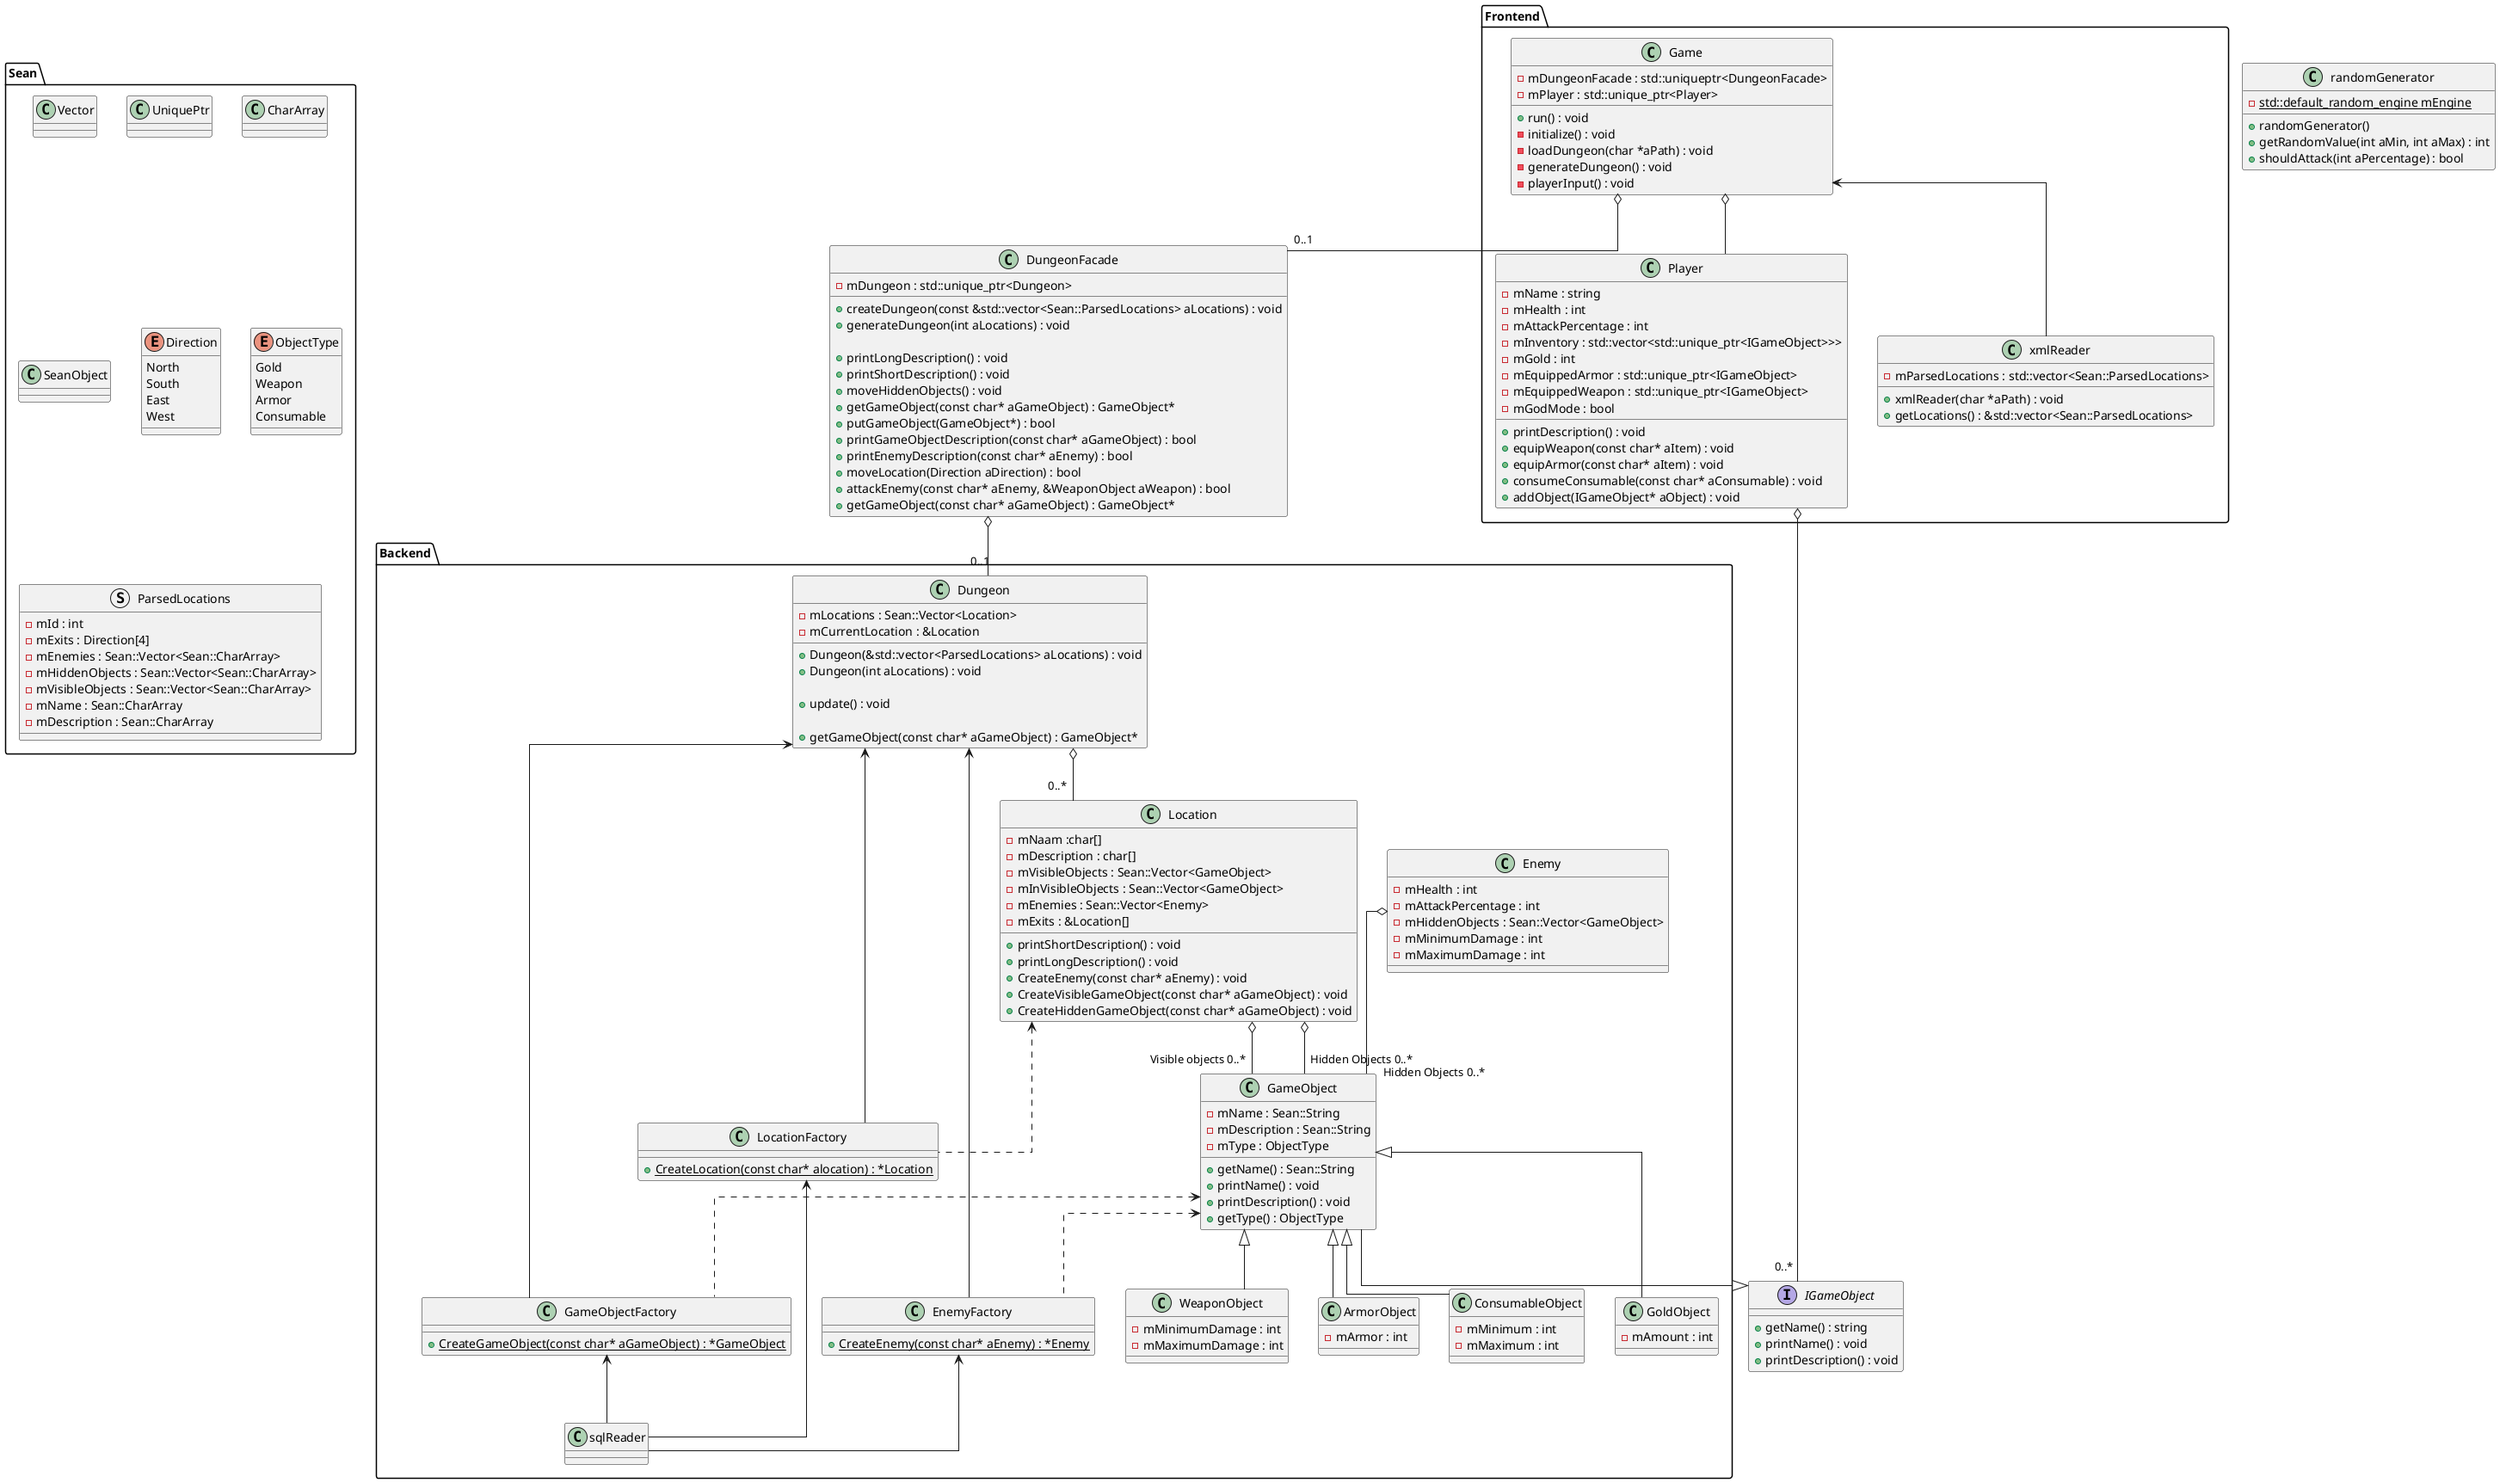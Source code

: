 @startuml classDiagram

' skinparam backgroundColor #1e1e1e
' skinparam classBackgroundColor #2d2d2d
' skinparam classBorderColor White
' skinparam classFontColor White
' skinparam classAttributeIconColor White
' skinparam classArrowColor White
skinparam linetype ortho

package "Sean"{
    class Vector{

    }

    class UniquePtr{}

    class CharArray{}

    class SeanObject{}

    enum Direction{
        North
        South
        East
        West
    }

    enum ObjectType{
        Gold
        Weapon
        Armor
        Consumable
    }

    struct ParsedLocations{
        - mId : int
        - mExits : Direction[4]
        - mEnemies : Sean::Vector<Sean::CharArray>
        - mHiddenObjects : Sean::Vector<Sean::CharArray>
        - mVisibleObjects : Sean::Vector<Sean::CharArray>
        - mName : Sean::CharArray
        - mDescription : Sean::CharArray
    }
}


package "Backend"{

    class Location{
        + printShortDescription() : void
        + printLongDescription() : void
        + CreateEnemy(const char* aEnemy) : void
        + CreateVisibleGameObject(const char* aGameObject) : void
        + CreateHiddenGameObject(const char* aGameObject) : void

        - mNaam :char[]
        - mDescription : char[]
        - mVisibleObjects : Sean::Vector<GameObject>
        - mInVisibleObjects : Sean::Vector<GameObject>
        - mEnemies : Sean::Vector<Enemy>
        - mExits : &Location[]
    }


    class LocationFactory{
        +{static} CreateLocation(const char* alocation) : *Location
    }

    class GameObjectFactory{
        +{static} CreateGameObject(const char* aGameObject) : *GameObject
    }

    class EnemyFactory{
        +{static} CreateEnemy(const char* aEnemy) : *Enemy
    }

    class GameObject{
        -mName : Sean::String
        -mDescription : Sean::String
        -mType : ObjectType

        + getName() : Sean::String
        + printName() : void
        + printDescription() : void
        + getType() : ObjectType
    }

    class GoldObject{
        - mAmount : int
    }

    class WeaponObject{
        - mMinimumDamage : int
        - mMaximumDamage : int
    }

    class ArmorObject{
        - mArmor : int
    }

    class Enemy{
        - mHealth : int
        - mAttackPercentage : int
        - mHiddenObjects : Sean::Vector<GameObject>
        - mMinimumDamage : int
        - mMaximumDamage : int
    }

    class ConsumableObject{
        - mMinimum : int
        - mMaximum : int
    }

    class Dungeon{
        + Dungeon(&std::vector<ParsedLocations> aLocations) : void
        + Dungeon(int aLocations) : void

        + update() : void

        + getGameObject(const char* aGameObject) : GameObject*

        - mLocations : Sean::Vector<Location>
        - mCurrentLocation : &Location
    }

    class sqlReader{}

    Location o-- "Visible objects 0..*" GameObject
    Location o-- "Hidden Objects 0..*"GameObject

    Enemy o-- "Hidden Objects 0..*" GameObject

    GameObject <.. GameObjectFactory
    GameObject <.. EnemyFactory

    GameObject <|-- GoldObject
    GameObject <|-- WeaponObject
    GameObject <|-- ArmorObject
    GameObject <|-- ConsumableObject

    Dungeon o-- "0..*" Location
    Dungeon <-- LocationFactory
    Dungeon <-- GameObjectFactory
    Dungeon <-- EnemyFactory

    Location <.. LocationFactory

    GameObjectFactory <-- sqlReader
    EnemyFactory <-- sqlReader
    LocationFactory <-- sqlReader

}

package "Frontend"{

    class Player{
        - mName : string
        - mHealth : int
        - mAttackPercentage : int
        - mInventory : std::vector<std::unique_ptr<IGameObject>>>
        - mGold : int
        - mEquippedArmor : std::unique_ptr<IGameObject>
        - mEquippedWeapon : std::unique_ptr<IGameObject>
        - mGodMode : bool

        + printDescription() : void
        + equipWeapon(const char* aItem) : void
        + equipArmor(const char* aItem) : void
        + consumeConsumable(const char* aConsumable) : void
        + addObject(IGameObject* aObject) : void
    }

    class Game{
        + run() : void
        - initialize() : void
        - loadDungeon(char *aPath) : void
        - generateDungeon() : void
        - playerInput() : void

        - mDungeonFacade : std::uniqueptr<DungeonFacade>
        - mPlayer : std::unique_ptr<Player>
    }

    class xmlReader{
        + xmlReader(char *aPath) : void
        + getLocations() : &std::vector<Sean::ParsedLocations>

        - mParsedLocations : std::vector<Sean::ParsedLocations>
    }

    Game o-- Player

    Game <-- xmlReader

}

' Misc
class DungeonFacade{
    - mDungeon : std::unique_ptr<Dungeon>

    + createDungeon(const &std::vector<Sean::ParsedLocations> aLocations) : void
    + generateDungeon(int aLocations) : void

    + printLongDescription() : void
    + printShortDescription() : void
    + moveHiddenObjects() : void
    + getGameObject(const char* aGameObject) : GameObject*
    + putGameObject(GameObject*) : bool
    + printGameObjectDescription(const char* aGameObject) : bool
    + printEnemyDescription(const char* aEnemy) : bool
    + moveLocation(Direction aDirection) : bool
    + attackEnemy(const char* aEnemy, &WeaponObject aWeapon) : bool
    + getGameObject(const char* aGameObject) : GameObject*
}

interface IGameObject{
    + getName() : string
    + printName() : void
    + printDescription() : void
}

class randomGenerator{
    + randomGenerator()
    + getRandomValue(int aMin, int aMax) : int
    + shouldAttack(int aPercentage) : bool

    - {static} std::default_random_engine mEngine


}

Game o-- "0..1" DungeonFacade

Player o-- "0..*" IGameObject

DungeonFacade o--"0..1" Dungeon
GameObject --|> IGameObject





@enduml